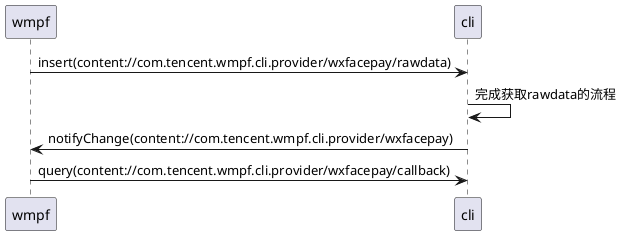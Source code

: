 @startuml

wmpf -> cli: insert(content://com.tencent.wmpf.cli.provider/wxfacepay/rawdata)
cli -> cli: 完成获取rawdata的流程
cli -> wmpf: notifyChange(content://com.tencent.wmpf.cli.provider/wxfacepay)
wmpf -> cli: query(content://com.tencent.wmpf.cli.provider/wxfacepay/callback)

@enduml